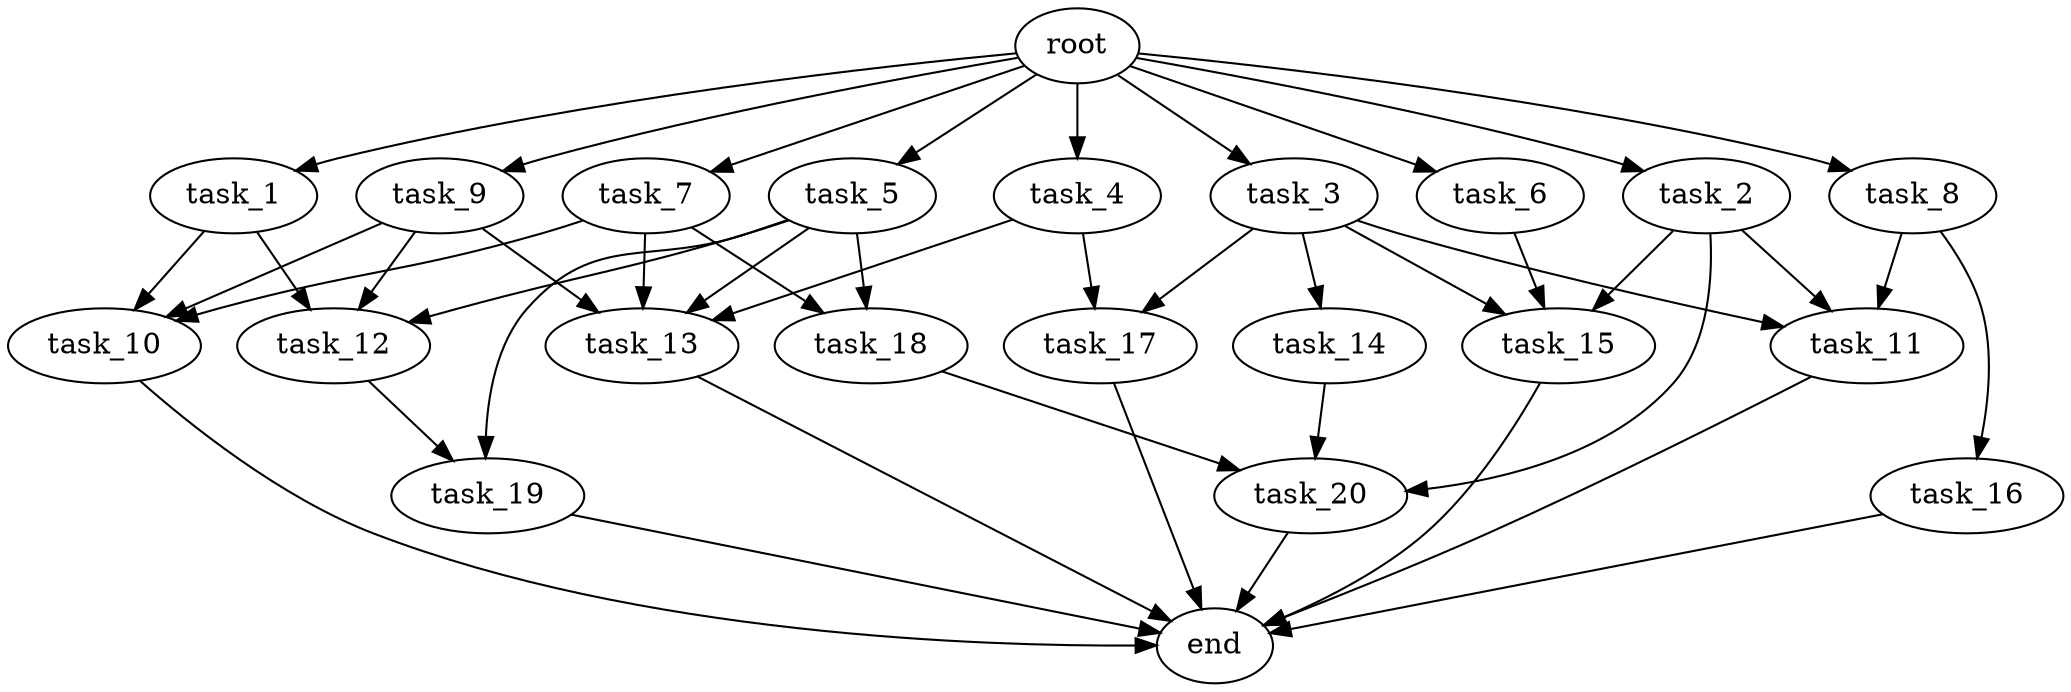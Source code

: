 digraph G {
  root [size="0.000000e+00"];
  task_1 [size="8.374825e+10"];
  task_2 [size="5.888522e+10"];
  task_3 [size="7.721680e+10"];
  task_4 [size="4.505595e+10"];
  task_5 [size="6.584908e+10"];
  task_6 [size="9.561947e+10"];
  task_7 [size="1.347226e+10"];
  task_8 [size="4.988788e+10"];
  task_9 [size="5.304113e+10"];
  task_10 [size="4.866675e+09"];
  task_11 [size="9.353148e+10"];
  task_12 [size="8.388322e+10"];
  task_13 [size="4.829837e+10"];
  task_14 [size="5.083821e+10"];
  task_15 [size="9.211702e+10"];
  task_16 [size="1.772847e+10"];
  task_17 [size="5.785965e+10"];
  task_18 [size="7.305216e+10"];
  task_19 [size="1.284689e+10"];
  task_20 [size="3.874668e+10"];
  end [size="0.000000e+00"];

  root -> task_1 [size="1.000000e-12"];
  root -> task_2 [size="1.000000e-12"];
  root -> task_3 [size="1.000000e-12"];
  root -> task_4 [size="1.000000e-12"];
  root -> task_5 [size="1.000000e-12"];
  root -> task_6 [size="1.000000e-12"];
  root -> task_7 [size="1.000000e-12"];
  root -> task_8 [size="1.000000e-12"];
  root -> task_9 [size="1.000000e-12"];
  task_1 -> task_10 [size="1.622225e+07"];
  task_1 -> task_12 [size="2.796107e+08"];
  task_2 -> task_11 [size="3.117716e+08"];
  task_2 -> task_15 [size="3.070567e+08"];
  task_2 -> task_20 [size="1.291556e+08"];
  task_3 -> task_11 [size="3.117716e+08"];
  task_3 -> task_14 [size="5.083821e+08"];
  task_3 -> task_15 [size="3.070567e+08"];
  task_3 -> task_17 [size="2.892983e+08"];
  task_4 -> task_13 [size="1.207459e+08"];
  task_4 -> task_17 [size="2.892983e+08"];
  task_5 -> task_12 [size="2.796107e+08"];
  task_5 -> task_13 [size="1.207459e+08"];
  task_5 -> task_18 [size="3.652608e+08"];
  task_5 -> task_19 [size="6.423447e+07"];
  task_6 -> task_15 [size="3.070567e+08"];
  task_7 -> task_10 [size="1.622225e+07"];
  task_7 -> task_13 [size="1.207459e+08"];
  task_7 -> task_18 [size="3.652608e+08"];
  task_8 -> task_11 [size="3.117716e+08"];
  task_8 -> task_16 [size="1.772847e+08"];
  task_9 -> task_10 [size="1.622225e+07"];
  task_9 -> task_12 [size="2.796107e+08"];
  task_9 -> task_13 [size="1.207459e+08"];
  task_10 -> end [size="1.000000e-12"];
  task_11 -> end [size="1.000000e-12"];
  task_12 -> task_19 [size="6.423447e+07"];
  task_13 -> end [size="1.000000e-12"];
  task_14 -> task_20 [size="1.291556e+08"];
  task_15 -> end [size="1.000000e-12"];
  task_16 -> end [size="1.000000e-12"];
  task_17 -> end [size="1.000000e-12"];
  task_18 -> task_20 [size="1.291556e+08"];
  task_19 -> end [size="1.000000e-12"];
  task_20 -> end [size="1.000000e-12"];
}
